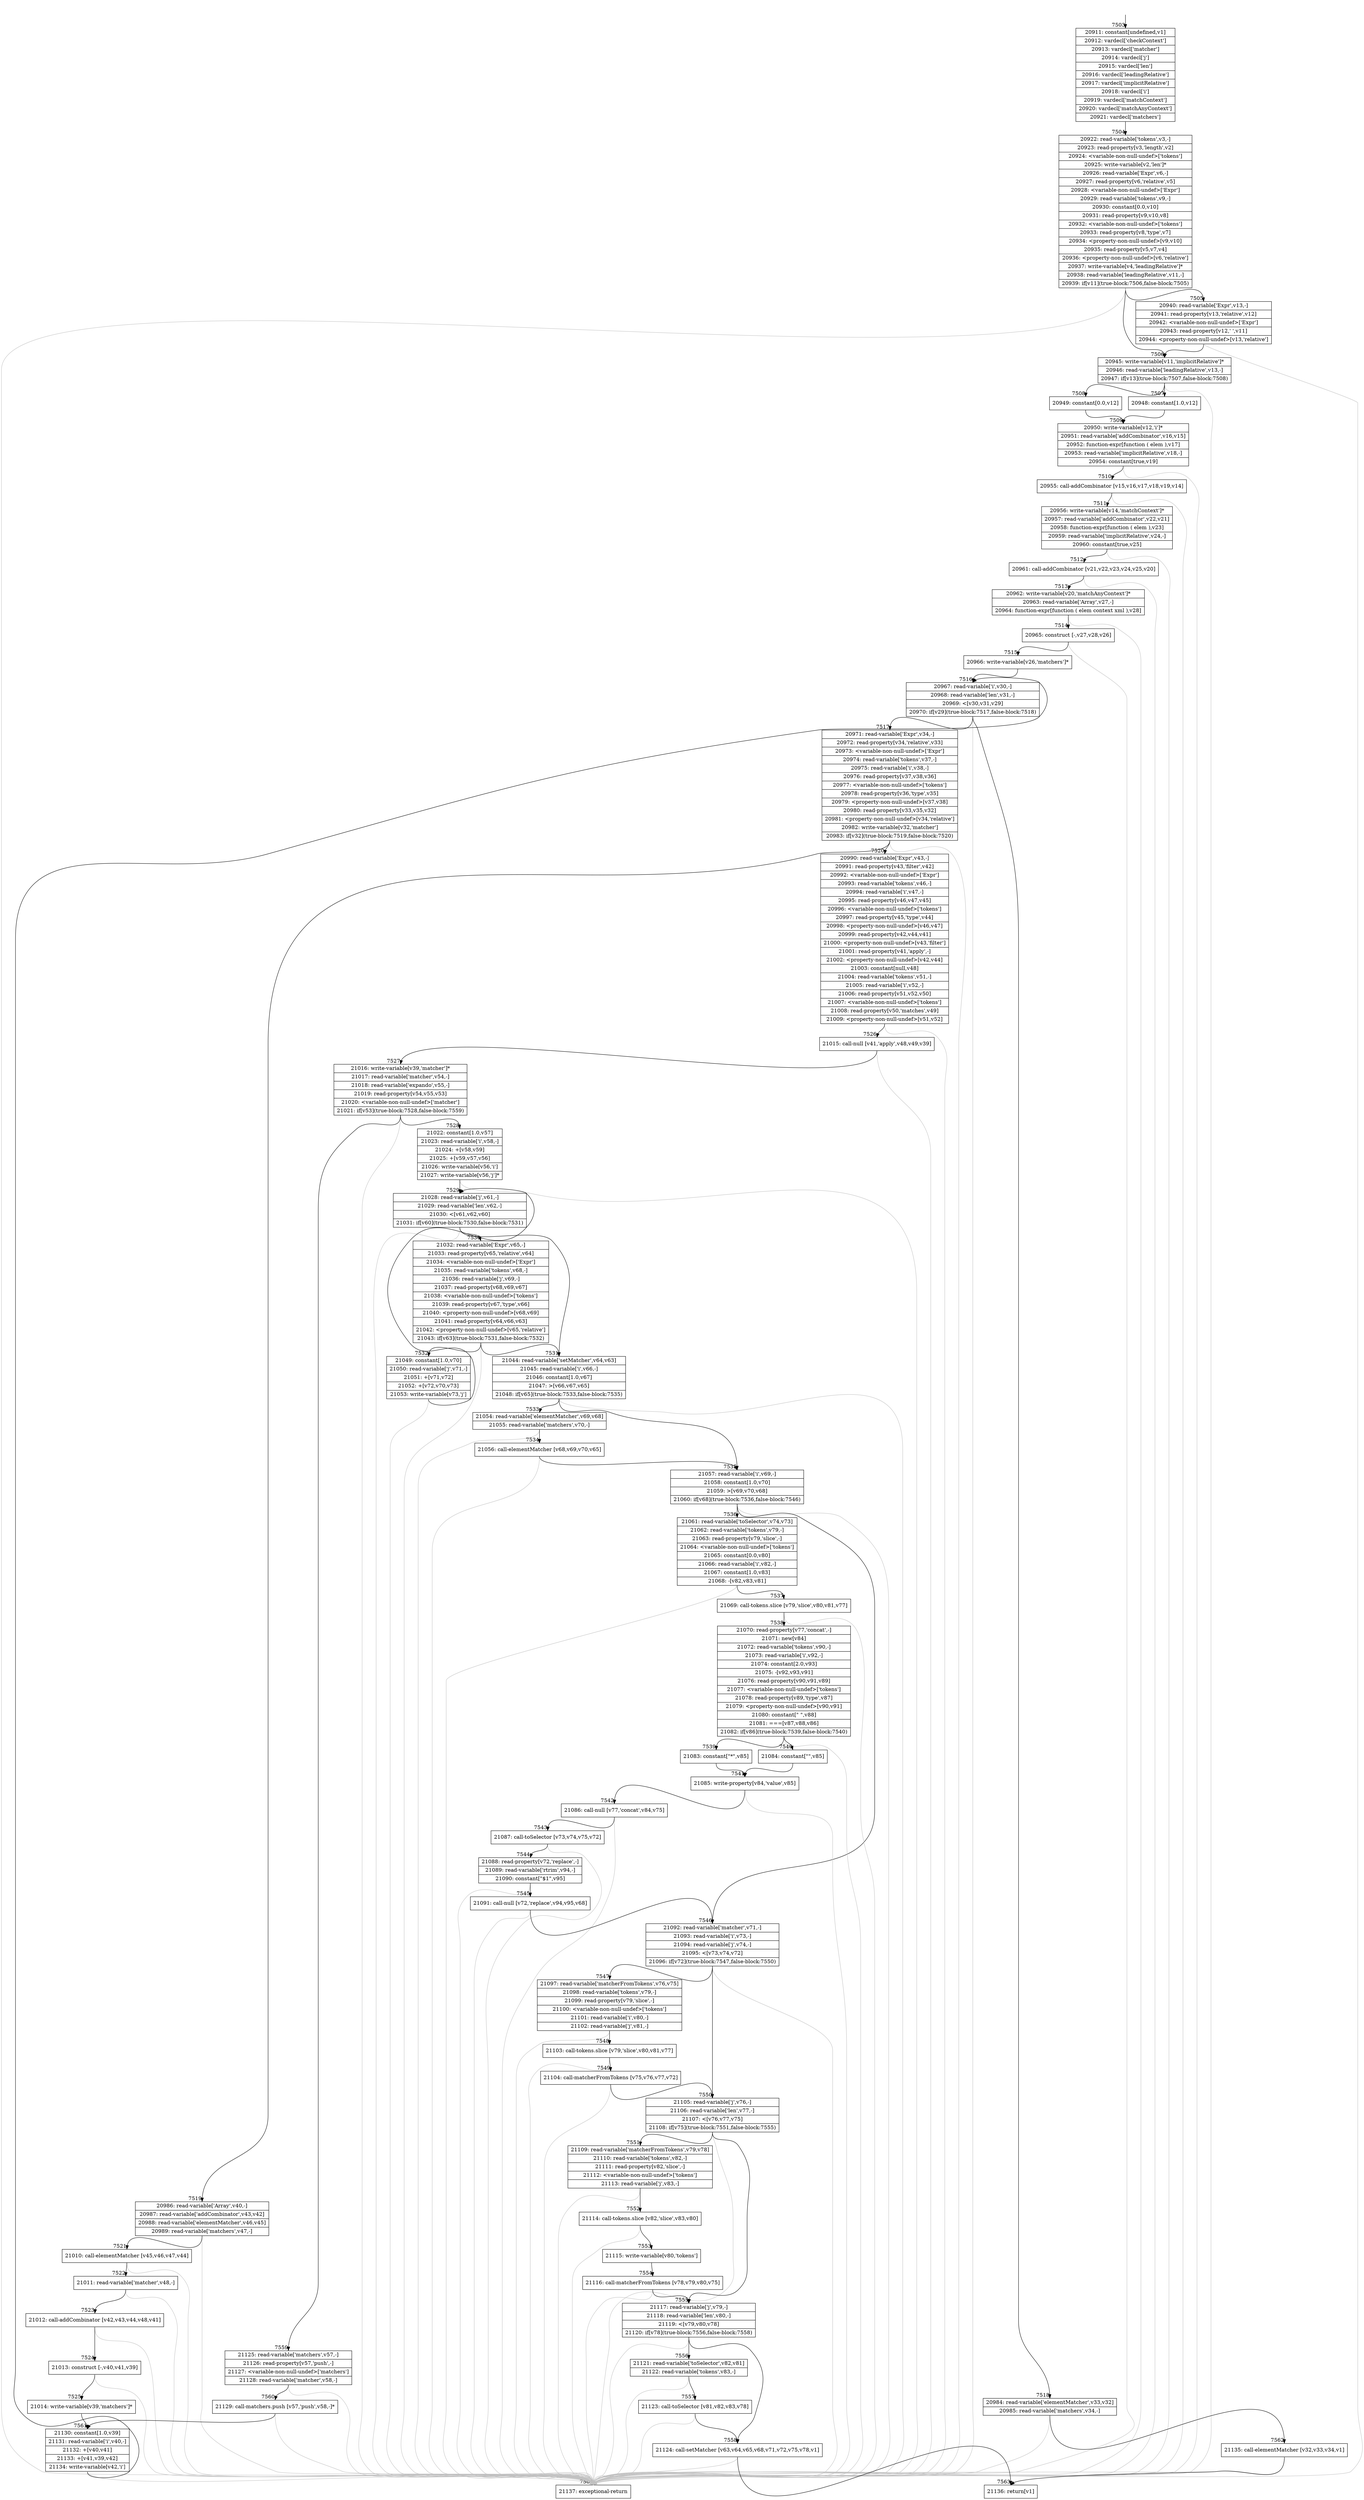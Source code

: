 digraph {
rankdir="TD"
BB_entry572[shape=none,label=""];
BB_entry572 -> BB7503 [tailport=s, headport=n, headlabel="    7503"]
BB7503 [shape=record label="{20911: constant[undefined,v1]|20912: vardecl['checkContext']|20913: vardecl['matcher']|20914: vardecl['j']|20915: vardecl['len']|20916: vardecl['leadingRelative']|20917: vardecl['implicitRelative']|20918: vardecl['i']|20919: vardecl['matchContext']|20920: vardecl['matchAnyContext']|20921: vardecl['matchers']}" ] 
BB7503 -> BB7504 [tailport=s, headport=n, headlabel="      7504"]
BB7504 [shape=record label="{20922: read-variable['tokens',v3,-]|20923: read-property[v3,'length',v2]|20924: \<variable-non-null-undef\>['tokens']|20925: write-variable[v2,'len']*|20926: read-variable['Expr',v6,-]|20927: read-property[v6,'relative',v5]|20928: \<variable-non-null-undef\>['Expr']|20929: read-variable['tokens',v9,-]|20930: constant[0.0,v10]|20931: read-property[v9,v10,v8]|20932: \<variable-non-null-undef\>['tokens']|20933: read-property[v8,'type',v7]|20934: \<property-non-null-undef\>[v9,v10]|20935: read-property[v5,v7,v4]|20936: \<property-non-null-undef\>[v6,'relative']|20937: write-variable[v4,'leadingRelative']*|20938: read-variable['leadingRelative',v11,-]|20939: if[v11](true-block:7506,false-block:7505)}" ] 
BB7504 -> BB7506 [tailport=s, headport=n, headlabel="      7506"]
BB7504 -> BB7505 [tailport=s, headport=n, headlabel="      7505"]
BB7504 -> BB7564 [tailport=s, headport=n, color=gray, headlabel="      7564"]
BB7505 [shape=record label="{20940: read-variable['Expr',v13,-]|20941: read-property[v13,'relative',v12]|20942: \<variable-non-null-undef\>['Expr']|20943: read-property[v12,' ',v11]|20944: \<property-non-null-undef\>[v13,'relative']}" ] 
BB7505 -> BB7506 [tailport=s, headport=n]
BB7505 -> BB7564 [tailport=s, headport=n, color=gray]
BB7506 [shape=record label="{20945: write-variable[v11,'implicitRelative']*|20946: read-variable['leadingRelative',v13,-]|20947: if[v13](true-block:7507,false-block:7508)}" ] 
BB7506 -> BB7507 [tailport=s, headport=n, headlabel="      7507"]
BB7506 -> BB7508 [tailport=s, headport=n, headlabel="      7508"]
BB7506 -> BB7564 [tailport=s, headport=n, color=gray]
BB7507 [shape=record label="{20948: constant[1.0,v12]}" ] 
BB7507 -> BB7509 [tailport=s, headport=n, headlabel="      7509"]
BB7508 [shape=record label="{20949: constant[0.0,v12]}" ] 
BB7508 -> BB7509 [tailport=s, headport=n]
BB7509 [shape=record label="{20950: write-variable[v12,'i']*|20951: read-variable['addCombinator',v16,v15]|20952: function-expr[function ( elem ),v17]|20953: read-variable['implicitRelative',v18,-]|20954: constant[true,v19]}" ] 
BB7509 -> BB7510 [tailport=s, headport=n, headlabel="      7510"]
BB7509 -> BB7564 [tailport=s, headport=n, color=gray]
BB7510 [shape=record label="{20955: call-addCombinator [v15,v16,v17,v18,v19,v14]}" ] 
BB7510 -> BB7511 [tailport=s, headport=n, headlabel="      7511"]
BB7510 -> BB7564 [tailport=s, headport=n, color=gray]
BB7511 [shape=record label="{20956: write-variable[v14,'matchContext']*|20957: read-variable['addCombinator',v22,v21]|20958: function-expr[function ( elem ),v23]|20959: read-variable['implicitRelative',v24,-]|20960: constant[true,v25]}" ] 
BB7511 -> BB7512 [tailport=s, headport=n, headlabel="      7512"]
BB7511 -> BB7564 [tailport=s, headport=n, color=gray]
BB7512 [shape=record label="{20961: call-addCombinator [v21,v22,v23,v24,v25,v20]}" ] 
BB7512 -> BB7513 [tailport=s, headport=n, headlabel="      7513"]
BB7512 -> BB7564 [tailport=s, headport=n, color=gray]
BB7513 [shape=record label="{20962: write-variable[v20,'matchAnyContext']*|20963: read-variable['Array',v27,-]|20964: function-expr[function ( elem context xml ),v28]}" ] 
BB7513 -> BB7514 [tailport=s, headport=n, headlabel="      7514"]
BB7513 -> BB7564 [tailport=s, headport=n, color=gray]
BB7514 [shape=record label="{20965: construct [-,v27,v28,v26]}" ] 
BB7514 -> BB7515 [tailport=s, headport=n, headlabel="      7515"]
BB7514 -> BB7564 [tailport=s, headport=n, color=gray]
BB7515 [shape=record label="{20966: write-variable[v26,'matchers']*}" ] 
BB7515 -> BB7516 [tailport=s, headport=n, headlabel="      7516"]
BB7516 [shape=record label="{20967: read-variable['i',v30,-]|20968: read-variable['len',v31,-]|20969: \<[v30,v31,v29]|20970: if[v29](true-block:7517,false-block:7518)}" ] 
BB7516 -> BB7517 [tailport=s, headport=n, headlabel="      7517"]
BB7516 -> BB7518 [tailport=s, headport=n, headlabel="      7518"]
BB7516 -> BB7564 [tailport=s, headport=n, color=gray]
BB7517 [shape=record label="{20971: read-variable['Expr',v34,-]|20972: read-property[v34,'relative',v33]|20973: \<variable-non-null-undef\>['Expr']|20974: read-variable['tokens',v37,-]|20975: read-variable['i',v38,-]|20976: read-property[v37,v38,v36]|20977: \<variable-non-null-undef\>['tokens']|20978: read-property[v36,'type',v35]|20979: \<property-non-null-undef\>[v37,v38]|20980: read-property[v33,v35,v32]|20981: \<property-non-null-undef\>[v34,'relative']|20982: write-variable[v32,'matcher']|20983: if[v32](true-block:7519,false-block:7520)}" ] 
BB7517 -> BB7519 [tailport=s, headport=n, headlabel="      7519"]
BB7517 -> BB7520 [tailport=s, headport=n, headlabel="      7520"]
BB7517 -> BB7564 [tailport=s, headport=n, color=gray]
BB7518 [shape=record label="{20984: read-variable['elementMatcher',v33,v32]|20985: read-variable['matchers',v34,-]}" ] 
BB7518 -> BB7562 [tailport=s, headport=n, headlabel="      7562"]
BB7518 -> BB7564 [tailport=s, headport=n, color=gray]
BB7519 [shape=record label="{20986: read-variable['Array',v40,-]|20987: read-variable['addCombinator',v43,v42]|20988: read-variable['elementMatcher',v46,v45]|20989: read-variable['matchers',v47,-]}" ] 
BB7519 -> BB7521 [tailport=s, headport=n, headlabel="      7521"]
BB7519 -> BB7564 [tailport=s, headport=n, color=gray]
BB7520 [shape=record label="{20990: read-variable['Expr',v43,-]|20991: read-property[v43,'filter',v42]|20992: \<variable-non-null-undef\>['Expr']|20993: read-variable['tokens',v46,-]|20994: read-variable['i',v47,-]|20995: read-property[v46,v47,v45]|20996: \<variable-non-null-undef\>['tokens']|20997: read-property[v45,'type',v44]|20998: \<property-non-null-undef\>[v46,v47]|20999: read-property[v42,v44,v41]|21000: \<property-non-null-undef\>[v43,'filter']|21001: read-property[v41,'apply',-]|21002: \<property-non-null-undef\>[v42,v44]|21003: constant[null,v48]|21004: read-variable['tokens',v51,-]|21005: read-variable['i',v52,-]|21006: read-property[v51,v52,v50]|21007: \<variable-non-null-undef\>['tokens']|21008: read-property[v50,'matches',v49]|21009: \<property-non-null-undef\>[v51,v52]}" ] 
BB7520 -> BB7526 [tailport=s, headport=n, headlabel="      7526"]
BB7520 -> BB7564 [tailport=s, headport=n, color=gray]
BB7521 [shape=record label="{21010: call-elementMatcher [v45,v46,v47,v44]}" ] 
BB7521 -> BB7522 [tailport=s, headport=n, headlabel="      7522"]
BB7521 -> BB7564 [tailport=s, headport=n, color=gray]
BB7522 [shape=record label="{21011: read-variable['matcher',v48,-]}" ] 
BB7522 -> BB7523 [tailport=s, headport=n, headlabel="      7523"]
BB7522 -> BB7564 [tailport=s, headport=n, color=gray]
BB7523 [shape=record label="{21012: call-addCombinator [v42,v43,v44,v48,v41]}" ] 
BB7523 -> BB7524 [tailport=s, headport=n, headlabel="      7524"]
BB7523 -> BB7564 [tailport=s, headport=n, color=gray]
BB7524 [shape=record label="{21013: construct [-,v40,v41,v39]}" ] 
BB7524 -> BB7525 [tailport=s, headport=n, headlabel="      7525"]
BB7524 -> BB7564 [tailport=s, headport=n, color=gray]
BB7525 [shape=record label="{21014: write-variable[v39,'matchers']*}" ] 
BB7525 -> BB7561 [tailport=s, headport=n, headlabel="      7561"]
BB7526 [shape=record label="{21015: call-null [v41,'apply',v48,v49,v39]}" ] 
BB7526 -> BB7527 [tailport=s, headport=n, headlabel="      7527"]
BB7526 -> BB7564 [tailport=s, headport=n, color=gray]
BB7527 [shape=record label="{21016: write-variable[v39,'matcher']*|21017: read-variable['matcher',v54,-]|21018: read-variable['expando',v55,-]|21019: read-property[v54,v55,v53]|21020: \<variable-non-null-undef\>['matcher']|21021: if[v53](true-block:7528,false-block:7559)}" ] 
BB7527 -> BB7528 [tailport=s, headport=n, headlabel="      7528"]
BB7527 -> BB7559 [tailport=s, headport=n, headlabel="      7559"]
BB7527 -> BB7564 [tailport=s, headport=n, color=gray]
BB7528 [shape=record label="{21022: constant[1.0,v57]|21023: read-variable['i',v58,-]|21024: +[v58,v59]|21025: +[v59,v57,v56]|21026: write-variable[v56,'i']|21027: write-variable[v56,'j']*}" ] 
BB7528 -> BB7529 [tailport=s, headport=n, headlabel="      7529"]
BB7528 -> BB7564 [tailport=s, headport=n, color=gray]
BB7529 [shape=record label="{21028: read-variable['j',v61,-]|21029: read-variable['len',v62,-]|21030: \<[v61,v62,v60]|21031: if[v60](true-block:7530,false-block:7531)}" ] 
BB7529 -> BB7530 [tailport=s, headport=n, headlabel="      7530"]
BB7529 -> BB7531 [tailport=s, headport=n, headlabel="      7531"]
BB7529 -> BB7564 [tailport=s, headport=n, color=gray]
BB7530 [shape=record label="{21032: read-variable['Expr',v65,-]|21033: read-property[v65,'relative',v64]|21034: \<variable-non-null-undef\>['Expr']|21035: read-variable['tokens',v68,-]|21036: read-variable['j',v69,-]|21037: read-property[v68,v69,v67]|21038: \<variable-non-null-undef\>['tokens']|21039: read-property[v67,'type',v66]|21040: \<property-non-null-undef\>[v68,v69]|21041: read-property[v64,v66,v63]|21042: \<property-non-null-undef\>[v65,'relative']|21043: if[v63](true-block:7531,false-block:7532)}" ] 
BB7530 -> BB7531 [tailport=s, headport=n]
BB7530 -> BB7532 [tailport=s, headport=n, headlabel="      7532"]
BB7530 -> BB7564 [tailport=s, headport=n, color=gray]
BB7531 [shape=record label="{21044: read-variable['setMatcher',v64,v63]|21045: read-variable['i',v66,-]|21046: constant[1.0,v67]|21047: \>[v66,v67,v65]|21048: if[v65](true-block:7533,false-block:7535)}" ] 
BB7531 -> BB7535 [tailport=s, headport=n, headlabel="      7535"]
BB7531 -> BB7533 [tailport=s, headport=n, headlabel="      7533"]
BB7531 -> BB7564 [tailport=s, headport=n, color=gray]
BB7532 [shape=record label="{21049: constant[1.0,v70]|21050: read-variable['j',v71,-]|21051: +[v71,v72]|21052: +[v72,v70,v73]|21053: write-variable[v73,'j']}" ] 
BB7532 -> BB7529 [tailport=s, headport=n]
BB7532 -> BB7564 [tailport=s, headport=n, color=gray]
BB7533 [shape=record label="{21054: read-variable['elementMatcher',v69,v68]|21055: read-variable['matchers',v70,-]}" ] 
BB7533 -> BB7534 [tailport=s, headport=n, headlabel="      7534"]
BB7533 -> BB7564 [tailport=s, headport=n, color=gray]
BB7534 [shape=record label="{21056: call-elementMatcher [v68,v69,v70,v65]}" ] 
BB7534 -> BB7535 [tailport=s, headport=n]
BB7534 -> BB7564 [tailport=s, headport=n, color=gray]
BB7535 [shape=record label="{21057: read-variable['i',v69,-]|21058: constant[1.0,v70]|21059: \>[v69,v70,v68]|21060: if[v68](true-block:7536,false-block:7546)}" ] 
BB7535 -> BB7546 [tailport=s, headport=n, headlabel="      7546"]
BB7535 -> BB7536 [tailport=s, headport=n, headlabel="      7536"]
BB7535 -> BB7564 [tailport=s, headport=n, color=gray]
BB7536 [shape=record label="{21061: read-variable['toSelector',v74,v73]|21062: read-variable['tokens',v79,-]|21063: read-property[v79,'slice',-]|21064: \<variable-non-null-undef\>['tokens']|21065: constant[0.0,v80]|21066: read-variable['i',v82,-]|21067: constant[1.0,v83]|21068: -[v82,v83,v81]}" ] 
BB7536 -> BB7537 [tailport=s, headport=n, headlabel="      7537"]
BB7536 -> BB7564 [tailport=s, headport=n, color=gray]
BB7537 [shape=record label="{21069: call-tokens.slice [v79,'slice',v80,v81,v77]}" ] 
BB7537 -> BB7538 [tailport=s, headport=n, headlabel="      7538"]
BB7537 -> BB7564 [tailport=s, headport=n, color=gray]
BB7538 [shape=record label="{21070: read-property[v77,'concat',-]|21071: new[v84]|21072: read-variable['tokens',v90,-]|21073: read-variable['i',v92,-]|21074: constant[2.0,v93]|21075: -[v92,v93,v91]|21076: read-property[v90,v91,v89]|21077: \<variable-non-null-undef\>['tokens']|21078: read-property[v89,'type',v87]|21079: \<property-non-null-undef\>[v90,v91]|21080: constant[\" \",v88]|21081: ===[v87,v88,v86]|21082: if[v86](true-block:7539,false-block:7540)}" ] 
BB7538 -> BB7539 [tailport=s, headport=n, headlabel="      7539"]
BB7538 -> BB7540 [tailport=s, headport=n, headlabel="      7540"]
BB7538 -> BB7564 [tailport=s, headport=n, color=gray]
BB7539 [shape=record label="{21083: constant[\"*\",v85]}" ] 
BB7539 -> BB7541 [tailport=s, headport=n, headlabel="      7541"]
BB7540 [shape=record label="{21084: constant[\"\",v85]}" ] 
BB7540 -> BB7541 [tailport=s, headport=n]
BB7541 [shape=record label="{21085: write-property[v84,'value',v85]}" ] 
BB7541 -> BB7542 [tailport=s, headport=n, headlabel="      7542"]
BB7541 -> BB7564 [tailport=s, headport=n, color=gray]
BB7542 [shape=record label="{21086: call-null [v77,'concat',v84,v75]}" ] 
BB7542 -> BB7543 [tailport=s, headport=n, headlabel="      7543"]
BB7542 -> BB7564 [tailport=s, headport=n, color=gray]
BB7543 [shape=record label="{21087: call-toSelector [v73,v74,v75,v72]}" ] 
BB7543 -> BB7544 [tailport=s, headport=n, headlabel="      7544"]
BB7543 -> BB7564 [tailport=s, headport=n, color=gray]
BB7544 [shape=record label="{21088: read-property[v72,'replace',-]|21089: read-variable['rtrim',v94,-]|21090: constant[\"$1\",v95]}" ] 
BB7544 -> BB7545 [tailport=s, headport=n, headlabel="      7545"]
BB7544 -> BB7564 [tailport=s, headport=n, color=gray]
BB7545 [shape=record label="{21091: call-null [v72,'replace',v94,v95,v68]}" ] 
BB7545 -> BB7546 [tailport=s, headport=n]
BB7545 -> BB7564 [tailport=s, headport=n, color=gray]
BB7546 [shape=record label="{21092: read-variable['matcher',v71,-]|21093: read-variable['i',v73,-]|21094: read-variable['j',v74,-]|21095: \<[v73,v74,v72]|21096: if[v72](true-block:7547,false-block:7550)}" ] 
BB7546 -> BB7550 [tailport=s, headport=n, headlabel="      7550"]
BB7546 -> BB7547 [tailport=s, headport=n, headlabel="      7547"]
BB7546 -> BB7564 [tailport=s, headport=n, color=gray]
BB7547 [shape=record label="{21097: read-variable['matcherFromTokens',v76,v75]|21098: read-variable['tokens',v79,-]|21099: read-property[v79,'slice',-]|21100: \<variable-non-null-undef\>['tokens']|21101: read-variable['i',v80,-]|21102: read-variable['j',v81,-]}" ] 
BB7547 -> BB7548 [tailport=s, headport=n, headlabel="      7548"]
BB7547 -> BB7564 [tailport=s, headport=n, color=gray]
BB7548 [shape=record label="{21103: call-tokens.slice [v79,'slice',v80,v81,v77]}" ] 
BB7548 -> BB7549 [tailport=s, headport=n, headlabel="      7549"]
BB7548 -> BB7564 [tailport=s, headport=n, color=gray]
BB7549 [shape=record label="{21104: call-matcherFromTokens [v75,v76,v77,v72]}" ] 
BB7549 -> BB7550 [tailport=s, headport=n]
BB7549 -> BB7564 [tailport=s, headport=n, color=gray]
BB7550 [shape=record label="{21105: read-variable['j',v76,-]|21106: read-variable['len',v77,-]|21107: \<[v76,v77,v75]|21108: if[v75](true-block:7551,false-block:7555)}" ] 
BB7550 -> BB7555 [tailport=s, headport=n, headlabel="      7555"]
BB7550 -> BB7551 [tailport=s, headport=n, headlabel="      7551"]
BB7550 -> BB7564 [tailport=s, headport=n, color=gray]
BB7551 [shape=record label="{21109: read-variable['matcherFromTokens',v79,v78]|21110: read-variable['tokens',v82,-]|21111: read-property[v82,'slice',-]|21112: \<variable-non-null-undef\>['tokens']|21113: read-variable['j',v83,-]}" ] 
BB7551 -> BB7552 [tailport=s, headport=n, headlabel="      7552"]
BB7551 -> BB7564 [tailport=s, headport=n, color=gray]
BB7552 [shape=record label="{21114: call-tokens.slice [v82,'slice',v83,v80]}" ] 
BB7552 -> BB7553 [tailport=s, headport=n, headlabel="      7553"]
BB7552 -> BB7564 [tailport=s, headport=n, color=gray]
BB7553 [shape=record label="{21115: write-variable[v80,'tokens']}" ] 
BB7553 -> BB7554 [tailport=s, headport=n, headlabel="      7554"]
BB7554 [shape=record label="{21116: call-matcherFromTokens [v78,v79,v80,v75]}" ] 
BB7554 -> BB7555 [tailport=s, headport=n]
BB7554 -> BB7564 [tailport=s, headport=n, color=gray]
BB7555 [shape=record label="{21117: read-variable['j',v79,-]|21118: read-variable['len',v80,-]|21119: \<[v79,v80,v78]|21120: if[v78](true-block:7556,false-block:7558)}" ] 
BB7555 -> BB7558 [tailport=s, headport=n, headlabel="      7558"]
BB7555 -> BB7556 [tailport=s, headport=n, headlabel="      7556"]
BB7555 -> BB7564 [tailport=s, headport=n, color=gray]
BB7556 [shape=record label="{21121: read-variable['toSelector',v82,v81]|21122: read-variable['tokens',v83,-]}" ] 
BB7556 -> BB7557 [tailport=s, headport=n, headlabel="      7557"]
BB7556 -> BB7564 [tailport=s, headport=n, color=gray]
BB7557 [shape=record label="{21123: call-toSelector [v81,v82,v83,v78]}" ] 
BB7557 -> BB7558 [tailport=s, headport=n]
BB7557 -> BB7564 [tailport=s, headport=n, color=gray]
BB7558 [shape=record label="{21124: call-setMatcher [v63,v64,v65,v68,v71,v72,v75,v78,v1]}" ] 
BB7558 -> BB7563 [tailport=s, headport=n, headlabel="      7563"]
BB7558 -> BB7564 [tailport=s, headport=n, color=gray]
BB7559 [shape=record label="{21125: read-variable['matchers',v57,-]|21126: read-property[v57,'push',-]|21127: \<variable-non-null-undef\>['matchers']|21128: read-variable['matcher',v58,-]}" ] 
BB7559 -> BB7560 [tailport=s, headport=n, headlabel="      7560"]
BB7559 -> BB7564 [tailport=s, headport=n, color=gray]
BB7560 [shape=record label="{21129: call-matchers.push [v57,'push',v58,-]*}" ] 
BB7560 -> BB7561 [tailport=s, headport=n]
BB7560 -> BB7564 [tailport=s, headport=n, color=gray]
BB7561 [shape=record label="{21130: constant[1.0,v39]|21131: read-variable['i',v40,-]|21132: +[v40,v41]|21133: +[v41,v39,v42]|21134: write-variable[v42,'i']}" ] 
BB7561 -> BB7516 [tailport=s, headport=n]
BB7561 -> BB7564 [tailport=s, headport=n, color=gray]
BB7562 [shape=record label="{21135: call-elementMatcher [v32,v33,v34,v1]}" ] 
BB7562 -> BB7563 [tailport=s, headport=n]
BB7562 -> BB7564 [tailport=s, headport=n, color=gray]
BB7563 [shape=record label="{21136: return[v1]}" ] 
BB7564 [shape=record label="{21137: exceptional-return}" ] 
//#$~ 5990
}

